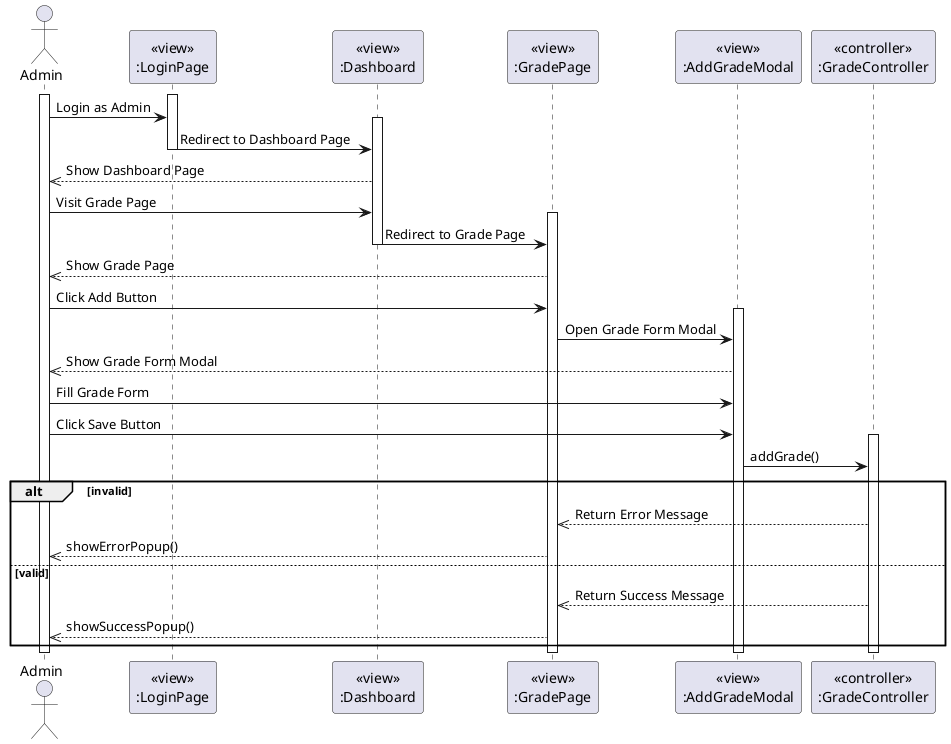 @startuml AddGrade
actor Admin
participant LoginPageView [
  <<view>>
  :LoginPage
]

participant DashboardView [
  <<view>>
  :Dashboard
]

participant GradeView [
  <<view>>
  :GradePage
]

participant AddGradeModalView [
  <<view>>
  :AddGradeModal
]

participant GradeController [
  <<controller>>
  :GradeController
]

activate Admin
activate LoginPageView
Admin -> LoginPageView: Login as Admin
activate DashboardView
LoginPageView -> DashboardView: Redirect to Dashboard Page
deactivate LoginPageView

DashboardView -->> Admin: Show Dashboard Page

Admin -> DashboardView: Visit Grade Page
activate GradeView
DashboardView -> GradeView: Redirect to Grade Page
deactivate DashboardView

GradeView -->> Admin: Show Grade Page

Admin -> GradeView: Click Add Button

activate AddGradeModalView
GradeView -> AddGradeModalView: Open Grade Form Modal
AddGradeModalView -->> Admin: Show Grade Form Modal

Admin -> AddGradeModalView: Fill Grade Form
Admin -> AddGradeModalView: Click Save Button

activate GradeController
AddGradeModalView -> GradeController: addGrade()
alt invalid
    GradeController -->> GradeView: Return Error Message
    GradeView -->> Admin: showErrorPopup()
else valid
    GradeController -->> GradeView: Return Success Message
    GradeView -->> Admin: showSuccessPopup()
end

deactivate GradeController

deactivate Admin
deactivate GradeView
deactivate AddGradeModalView
@enduml
